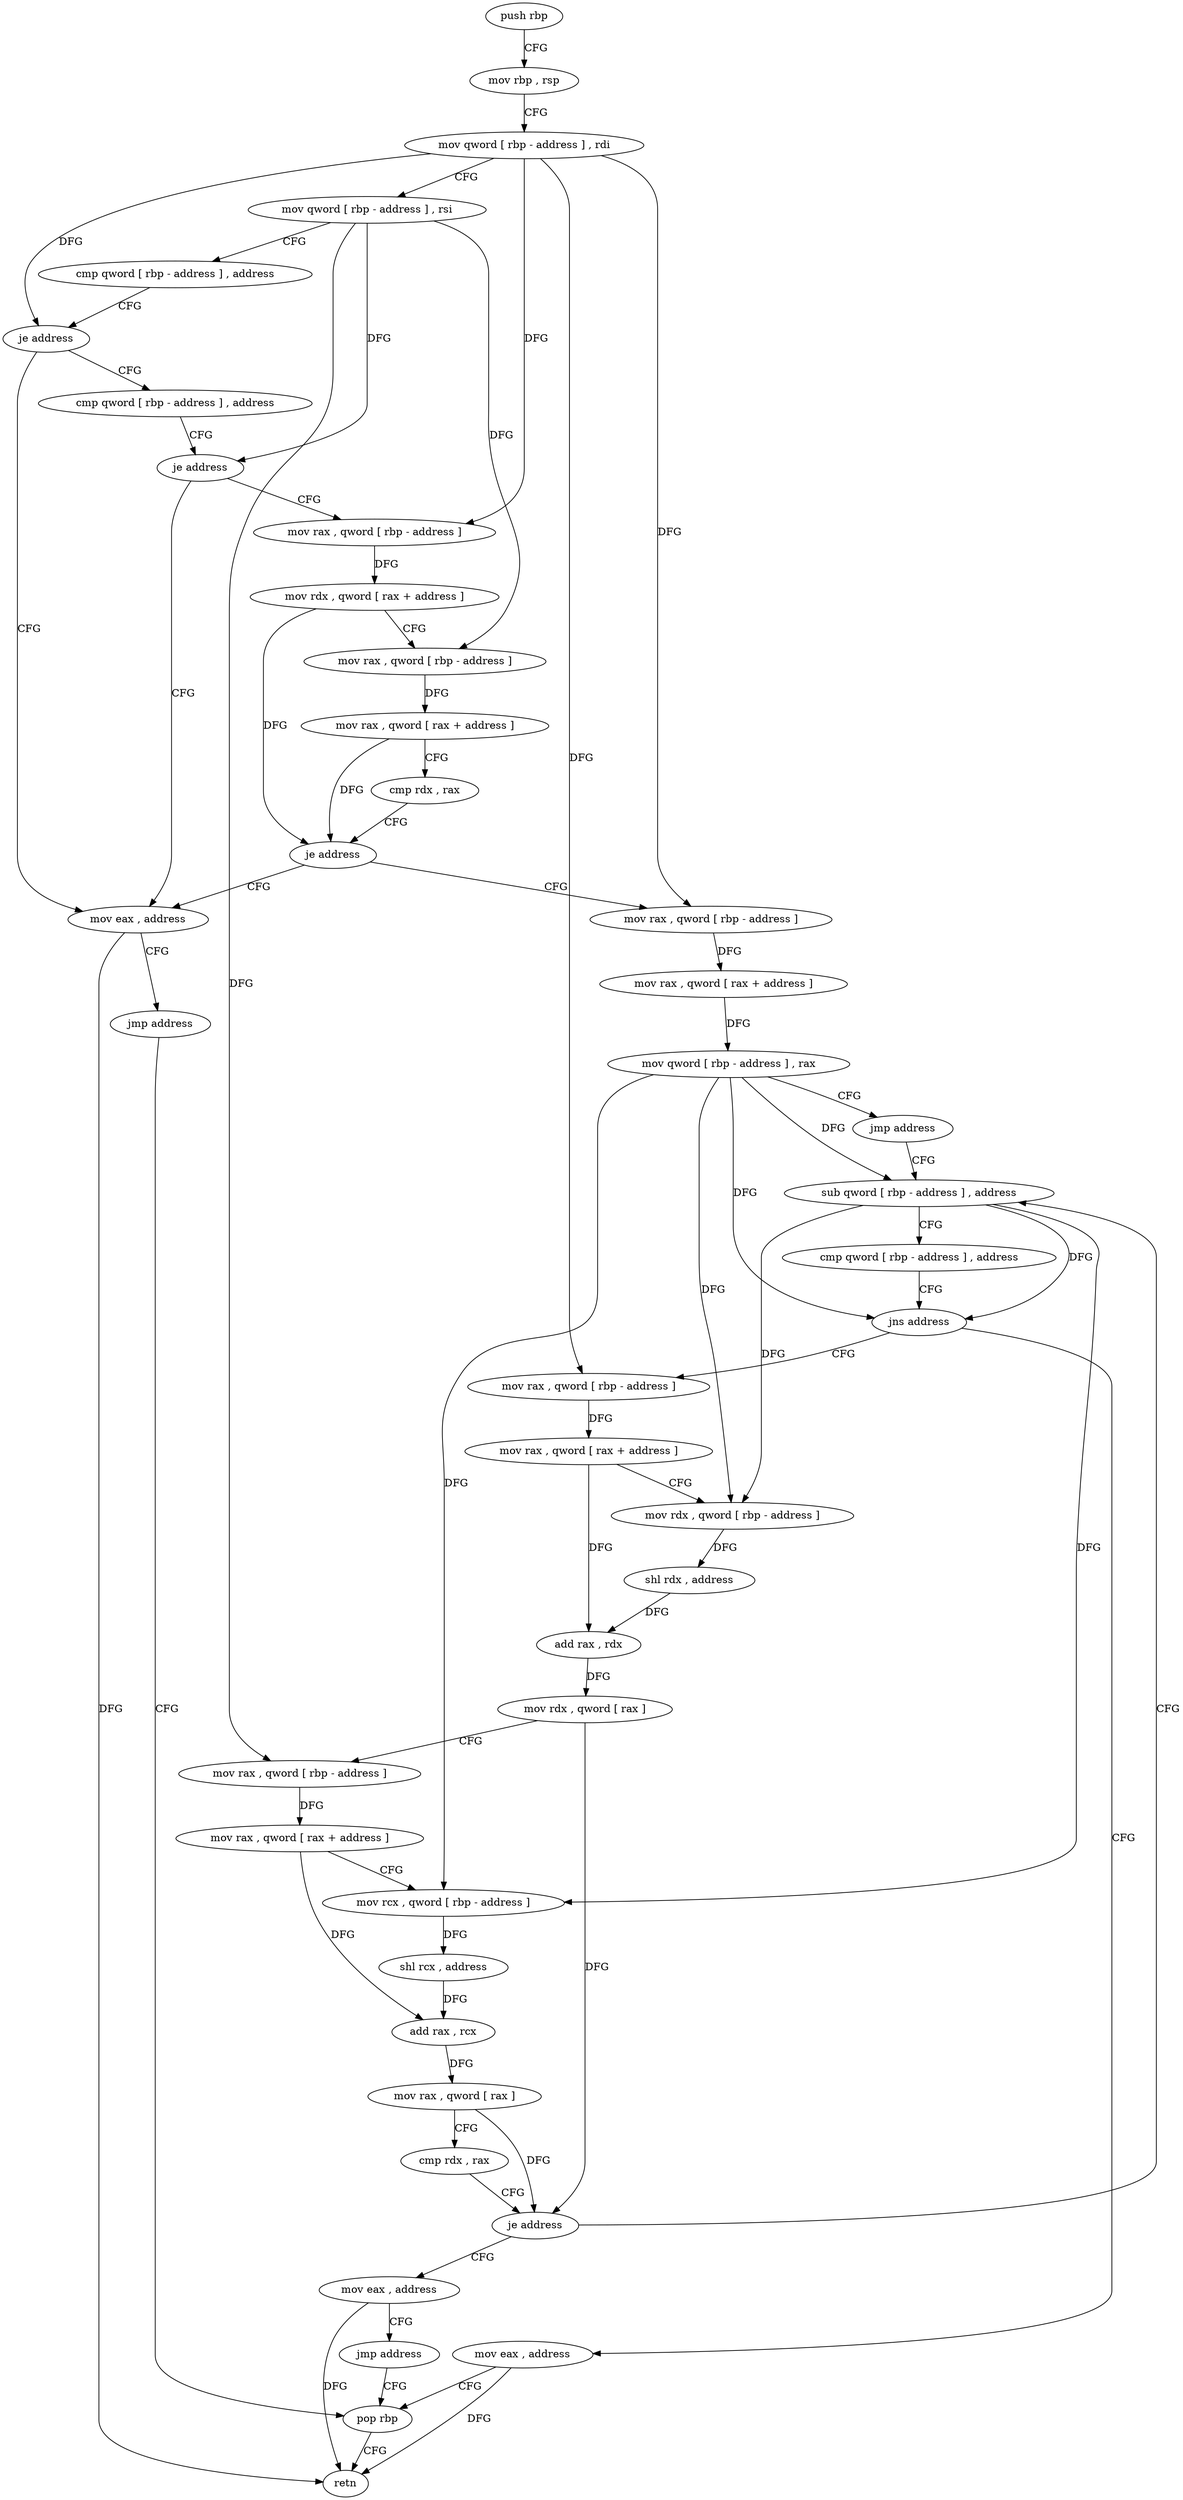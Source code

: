 digraph "func" {
"4380308" [label = "push rbp" ]
"4380309" [label = "mov rbp , rsp" ]
"4380312" [label = "mov qword [ rbp - address ] , rdi" ]
"4380316" [label = "mov qword [ rbp - address ] , rsi" ]
"4380320" [label = "cmp qword [ rbp - address ] , address" ]
"4380325" [label = "je address" ]
"4380355" [label = "mov eax , address" ]
"4380327" [label = "cmp qword [ rbp - address ] , address" ]
"4380360" [label = "jmp address" ]
"4380449" [label = "pop rbp" ]
"4380332" [label = "je address" ]
"4380334" [label = "mov rax , qword [ rbp - address ]" ]
"4380450" [label = "retn" ]
"4380338" [label = "mov rdx , qword [ rax + address ]" ]
"4380342" [label = "mov rax , qword [ rbp - address ]" ]
"4380346" [label = "mov rax , qword [ rax + address ]" ]
"4380350" [label = "cmp rdx , rax" ]
"4380353" [label = "je address" ]
"4380362" [label = "mov rax , qword [ rbp - address ]" ]
"4380366" [label = "mov rax , qword [ rax + address ]" ]
"4380370" [label = "mov qword [ rbp - address ] , rax" ]
"4380374" [label = "jmp address" ]
"4380432" [label = "sub qword [ rbp - address ] , address" ]
"4380437" [label = "cmp qword [ rbp - address ] , address" ]
"4380442" [label = "jns address" ]
"4380376" [label = "mov rax , qword [ rbp - address ]" ]
"4380444" [label = "mov eax , address" ]
"4380380" [label = "mov rax , qword [ rax + address ]" ]
"4380384" [label = "mov rdx , qword [ rbp - address ]" ]
"4380388" [label = "shl rdx , address" ]
"4380392" [label = "add rax , rdx" ]
"4380395" [label = "mov rdx , qword [ rax ]" ]
"4380398" [label = "mov rax , qword [ rbp - address ]" ]
"4380402" [label = "mov rax , qword [ rax + address ]" ]
"4380406" [label = "mov rcx , qword [ rbp - address ]" ]
"4380410" [label = "shl rcx , address" ]
"4380414" [label = "add rax , rcx" ]
"4380417" [label = "mov rax , qword [ rax ]" ]
"4380420" [label = "cmp rdx , rax" ]
"4380423" [label = "je address" ]
"4380425" [label = "mov eax , address" ]
"4380430" [label = "jmp address" ]
"4380308" -> "4380309" [ label = "CFG" ]
"4380309" -> "4380312" [ label = "CFG" ]
"4380312" -> "4380316" [ label = "CFG" ]
"4380312" -> "4380325" [ label = "DFG" ]
"4380312" -> "4380334" [ label = "DFG" ]
"4380312" -> "4380362" [ label = "DFG" ]
"4380312" -> "4380376" [ label = "DFG" ]
"4380316" -> "4380320" [ label = "CFG" ]
"4380316" -> "4380332" [ label = "DFG" ]
"4380316" -> "4380342" [ label = "DFG" ]
"4380316" -> "4380398" [ label = "DFG" ]
"4380320" -> "4380325" [ label = "CFG" ]
"4380325" -> "4380355" [ label = "CFG" ]
"4380325" -> "4380327" [ label = "CFG" ]
"4380355" -> "4380360" [ label = "CFG" ]
"4380355" -> "4380450" [ label = "DFG" ]
"4380327" -> "4380332" [ label = "CFG" ]
"4380360" -> "4380449" [ label = "CFG" ]
"4380449" -> "4380450" [ label = "CFG" ]
"4380332" -> "4380355" [ label = "CFG" ]
"4380332" -> "4380334" [ label = "CFG" ]
"4380334" -> "4380338" [ label = "DFG" ]
"4380338" -> "4380342" [ label = "CFG" ]
"4380338" -> "4380353" [ label = "DFG" ]
"4380342" -> "4380346" [ label = "DFG" ]
"4380346" -> "4380350" [ label = "CFG" ]
"4380346" -> "4380353" [ label = "DFG" ]
"4380350" -> "4380353" [ label = "CFG" ]
"4380353" -> "4380362" [ label = "CFG" ]
"4380353" -> "4380355" [ label = "CFG" ]
"4380362" -> "4380366" [ label = "DFG" ]
"4380366" -> "4380370" [ label = "DFG" ]
"4380370" -> "4380374" [ label = "CFG" ]
"4380370" -> "4380432" [ label = "DFG" ]
"4380370" -> "4380442" [ label = "DFG" ]
"4380370" -> "4380384" [ label = "DFG" ]
"4380370" -> "4380406" [ label = "DFG" ]
"4380374" -> "4380432" [ label = "CFG" ]
"4380432" -> "4380437" [ label = "CFG" ]
"4380432" -> "4380442" [ label = "DFG" ]
"4380432" -> "4380384" [ label = "DFG" ]
"4380432" -> "4380406" [ label = "DFG" ]
"4380437" -> "4380442" [ label = "CFG" ]
"4380442" -> "4380376" [ label = "CFG" ]
"4380442" -> "4380444" [ label = "CFG" ]
"4380376" -> "4380380" [ label = "DFG" ]
"4380444" -> "4380449" [ label = "CFG" ]
"4380444" -> "4380450" [ label = "DFG" ]
"4380380" -> "4380384" [ label = "CFG" ]
"4380380" -> "4380392" [ label = "DFG" ]
"4380384" -> "4380388" [ label = "DFG" ]
"4380388" -> "4380392" [ label = "DFG" ]
"4380392" -> "4380395" [ label = "DFG" ]
"4380395" -> "4380398" [ label = "CFG" ]
"4380395" -> "4380423" [ label = "DFG" ]
"4380398" -> "4380402" [ label = "DFG" ]
"4380402" -> "4380406" [ label = "CFG" ]
"4380402" -> "4380414" [ label = "DFG" ]
"4380406" -> "4380410" [ label = "DFG" ]
"4380410" -> "4380414" [ label = "DFG" ]
"4380414" -> "4380417" [ label = "DFG" ]
"4380417" -> "4380420" [ label = "CFG" ]
"4380417" -> "4380423" [ label = "DFG" ]
"4380420" -> "4380423" [ label = "CFG" ]
"4380423" -> "4380432" [ label = "CFG" ]
"4380423" -> "4380425" [ label = "CFG" ]
"4380425" -> "4380430" [ label = "CFG" ]
"4380425" -> "4380450" [ label = "DFG" ]
"4380430" -> "4380449" [ label = "CFG" ]
}
